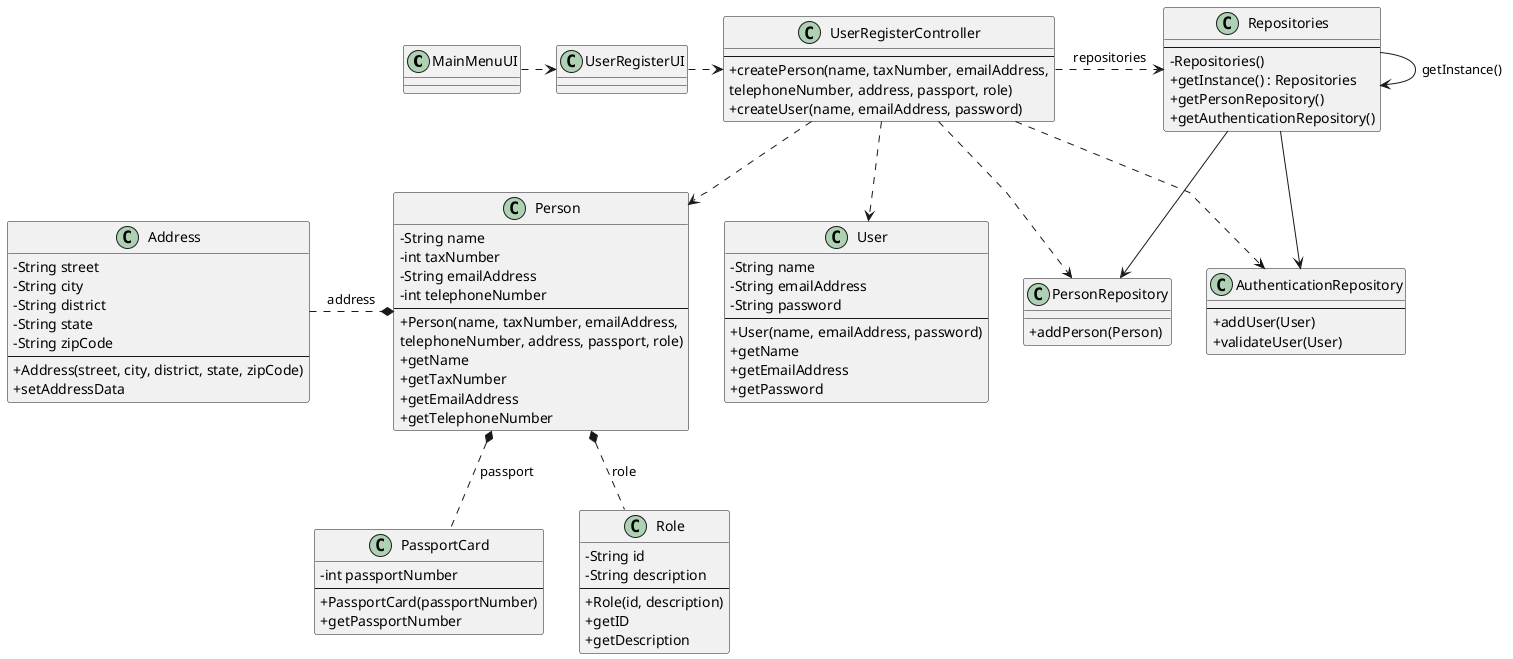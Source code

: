 @startuml
'skinparam monochrome true
skinparam packageStyle rectangle
skinparam shadowing false
skinparam linetype polyline
'skinparam linetype orto

skinparam classAttributeIconSize 0

'left to right direction

class MainMenuUI {

}

class UserRegisterUI {

}

class UserRegisterController {
    ---
    +createPerson(name, taxNumber, emailAddress,\ntelephoneNumber, address, passport, role)
    +createUser(name, emailAddress, password)
}

class Repositories {
    ---
    - Repositories()
    +getInstance() : Repositories
    +getPersonRepository()
    +getAuthenticationRepository()
}

class PersonRepository {
    +addPerson(Person)
}

class AuthenticationRepository {
    ---
    +addUser(User)
    +validateUser(User)
}

class Person {
    -String name
'    citizensCardNumber
    -int taxNumber
    -String emailAddress
    -int telephoneNumber
    ---
    +Person(name, taxNumber, emailAddress,\ntelephoneNumber, address, passport, role)
    +getName
    +getTaxNumber
    +getEmailAddress
    +getTelephoneNumber
}

class User {
    -String name
    -String emailAddress
    -String password
    ---
    +User(name, emailAddress, password)
    +getName
    +getEmailAddress
    +getPassword
}

class PassportCard {
    -int passportNumber
    ---
    +PassportCard(passportNumber)
    +getPassportNumber
}

class Role {
    -String id
    -String description
    ---
    +Role(id, description)
    +getID
    +getDescription
}

class Address{
    -String street
    -String city
    -String district
    -String state
    -String zipCode
    ---
    +Address(street, city, district, state, zipCode)
    +setAddressData
}

MainMenuUI .> UserRegisterUI
UserRegisterUI .> UserRegisterController

UserRegisterController .> Repositories :repositories
UserRegisterController ..> Person
UserRegisterController ..> User
UserRegisterController ..> PersonRepository
UserRegisterController ..> AuthenticationRepository

Repositories -> Repositories : getInstance()
Repositories --> AuthenticationRepository
Repositories --> PersonRepository

Person *.left Address : address
Person *.. PassportCard : passport
Person *.. Role : role

@enduml